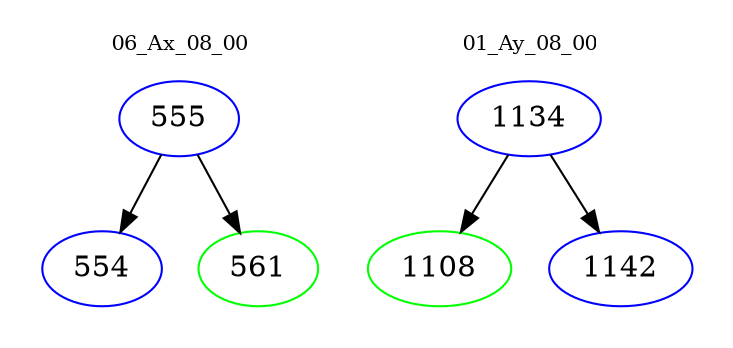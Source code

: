 digraph{
subgraph cluster_0 {
color = white
label = "06_Ax_08_00";
fontsize=10;
T0_555 [label="555", color="blue"]
T0_555 -> T0_554 [color="black"]
T0_554 [label="554", color="blue"]
T0_555 -> T0_561 [color="black"]
T0_561 [label="561", color="green"]
}
subgraph cluster_1 {
color = white
label = "01_Ay_08_00";
fontsize=10;
T1_1134 [label="1134", color="blue"]
T1_1134 -> T1_1108 [color="black"]
T1_1108 [label="1108", color="green"]
T1_1134 -> T1_1142 [color="black"]
T1_1142 [label="1142", color="blue"]
}
}
